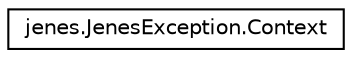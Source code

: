 digraph "Representación gráfica de la clase"
{
  edge [fontname="Helvetica",fontsize="10",labelfontname="Helvetica",labelfontsize="10"];
  node [fontname="Helvetica",fontsize="10",shape=record];
  rankdir="LR";
  Node1 [label="jenes.JenesException.Context",height=0.2,width=0.4,color="black", fillcolor="white", style="filled",URL="$enumjenes_1_1_jenes_exception_1_1_context.html"];
}
